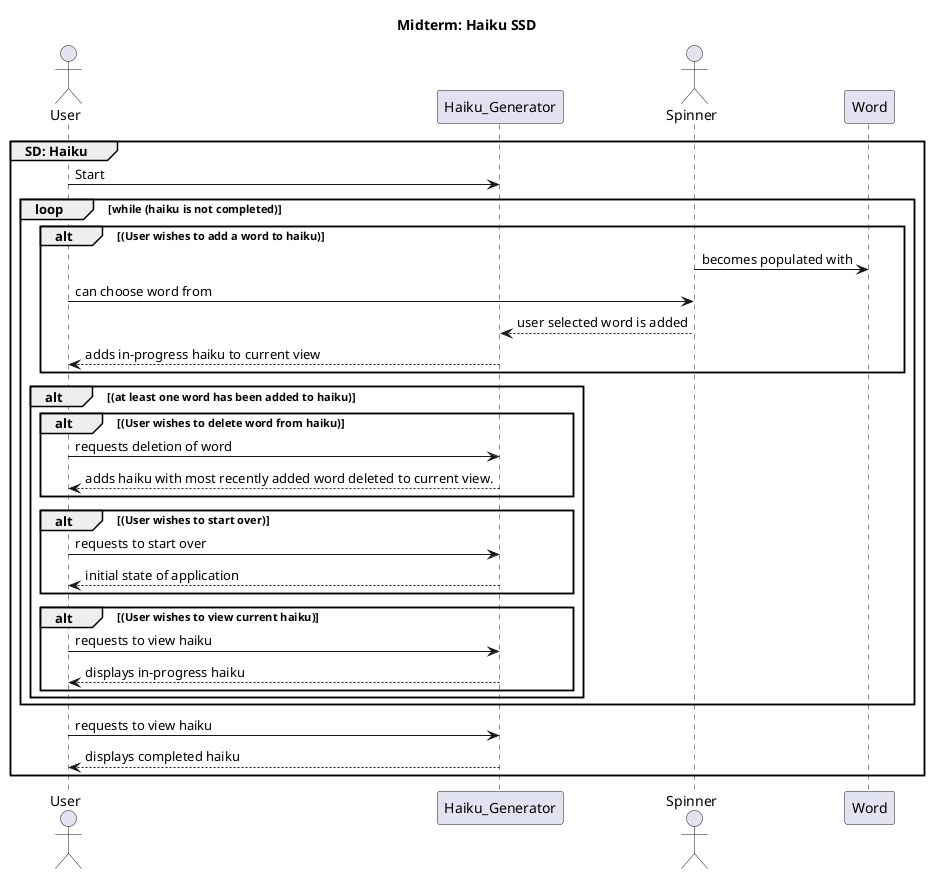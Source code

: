 @startuml
title Midterm: Haiku SSD
actor User
participant Haiku_Generator
actor Spinner
participant Word

group SD: Haiku

User -> Haiku_Generator: Start

loop while (haiku is not completed)

alt (User wishes to add a word to haiku)
Spinner -> Word: becomes populated with
User -> Spinner: can choose word from
Haiku_Generator <-- Spinner: user selected word is added
User <-- Haiku_Generator: adds in-progress haiku to current view

end

alt (at least one word has been added to haiku)

alt (User wishes to delete word from haiku)
User -> Haiku_Generator: requests deletion of word
User <-- Haiku_Generator: adds haiku with most recently added word deleted to current view.
end

alt (User wishes to start over)
User -> Haiku_Generator: requests to start over
User <-- Haiku_Generator: initial state of application
end

alt (User wishes to view current haiku)
User -> Haiku_Generator: requests to view haiku
User <-- Haiku_Generator: displays in-progress haiku
end

end

end

User -> Haiku_Generator: requests to view haiku
User <-- Haiku_Generator: displays completed haiku
end
@enduml